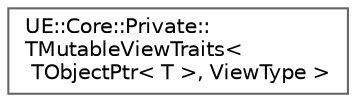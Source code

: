 digraph "Graphical Class Hierarchy"
{
 // INTERACTIVE_SVG=YES
 // LATEX_PDF_SIZE
  bgcolor="transparent";
  edge [fontname=Helvetica,fontsize=10,labelfontname=Helvetica,labelfontsize=10];
  node [fontname=Helvetica,fontsize=10,shape=box,height=0.2,width=0.4];
  rankdir="LR";
  Node0 [id="Node000000",label="UE::Core::Private::\lTMutableViewTraits\<\l TObjectPtr\< T \>, ViewType \>",height=0.2,width=0.4,color="grey40", fillcolor="white", style="filled",URL="$d2/d1d/structUE_1_1Core_1_1Private_1_1TMutableViewTraits_3_01TObjectPtr_3_01T_01_4_00_01ViewType_01_4.html",tooltip=" "];
}
